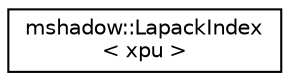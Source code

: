 digraph "Graphical Class Hierarchy"
{
 // LATEX_PDF_SIZE
  edge [fontname="Helvetica",fontsize="10",labelfontname="Helvetica",labelfontsize="10"];
  node [fontname="Helvetica",fontsize="10",shape=record];
  rankdir="LR";
  Node0 [label="mshadow::LapackIndex\l\< xpu \>",height=0.2,width=0.4,color="black", fillcolor="white", style="filled",URL="$structmshadow_1_1LapackIndex.html",tooltip=" "];
}

